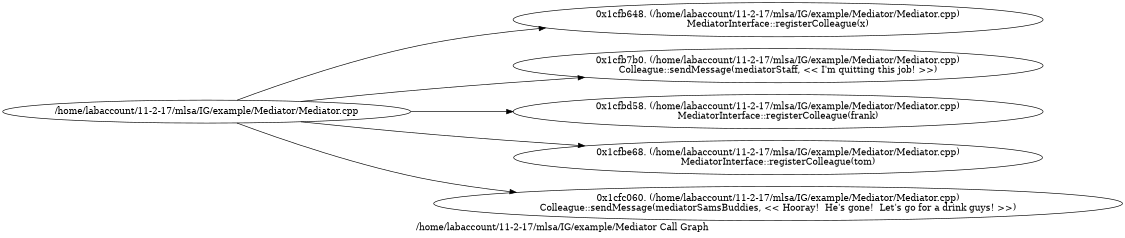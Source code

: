 digraph "/home/labaccount/11-2-17/mlsa/IG/example/Mediator Call Graph" {
	graph [dpi=300
		rankdir=LR
		size="7.5, 10"
		label="/home/labaccount/11-2-17/mlsa/IG/example/Mediator Call Graph"
	];

	Node0x937846305 [shape=oval, label="/home/labaccount/11-2-17/mlsa/IG/example/Mediator/Mediator.cpp"];
	Node0x315934614 [shape=oval, label="0x1cfb648. (/home/labaccount/11-2-17/mlsa/IG/example/Mediator/Mediator.cpp)\nMediatorInterface::registerColleague(x)"];
	Node0x937846305 -> Node0x315934614;
	Node0x593352971 [shape=oval, label="0x1cfb7b0. (/home/labaccount/11-2-17/mlsa/IG/example/Mediator/Mediator.cpp)\nColleague::sendMessage(mediatorStaff, << I'm quitting this job! >>)"];
	Node0x937846305 -> Node0x593352971;
	Node0x582898729 [shape=oval, label="0x1cfbd58. (/home/labaccount/11-2-17/mlsa/IG/example/Mediator/Mediator.cpp)\nMediatorInterface::registerColleague(frank)"];
	Node0x937846305 -> Node0x582898729;
	Node0x349767961 [shape=oval, label="0x1cfbe68. (/home/labaccount/11-2-17/mlsa/IG/example/Mediator/Mediator.cpp)\nMediatorInterface::registerColleague(tom)"];
	Node0x937846305 -> Node0x349767961;
	Node0x844696719 [shape=oval, label="0x1cfc060. (/home/labaccount/11-2-17/mlsa/IG/example/Mediator/Mediator.cpp)\nColleague::sendMessage(mediatorSamsBuddies, << Hooray!  He's gone!  Let's go for a drink guys! >>)"];
	Node0x937846305 -> Node0x844696719;
}